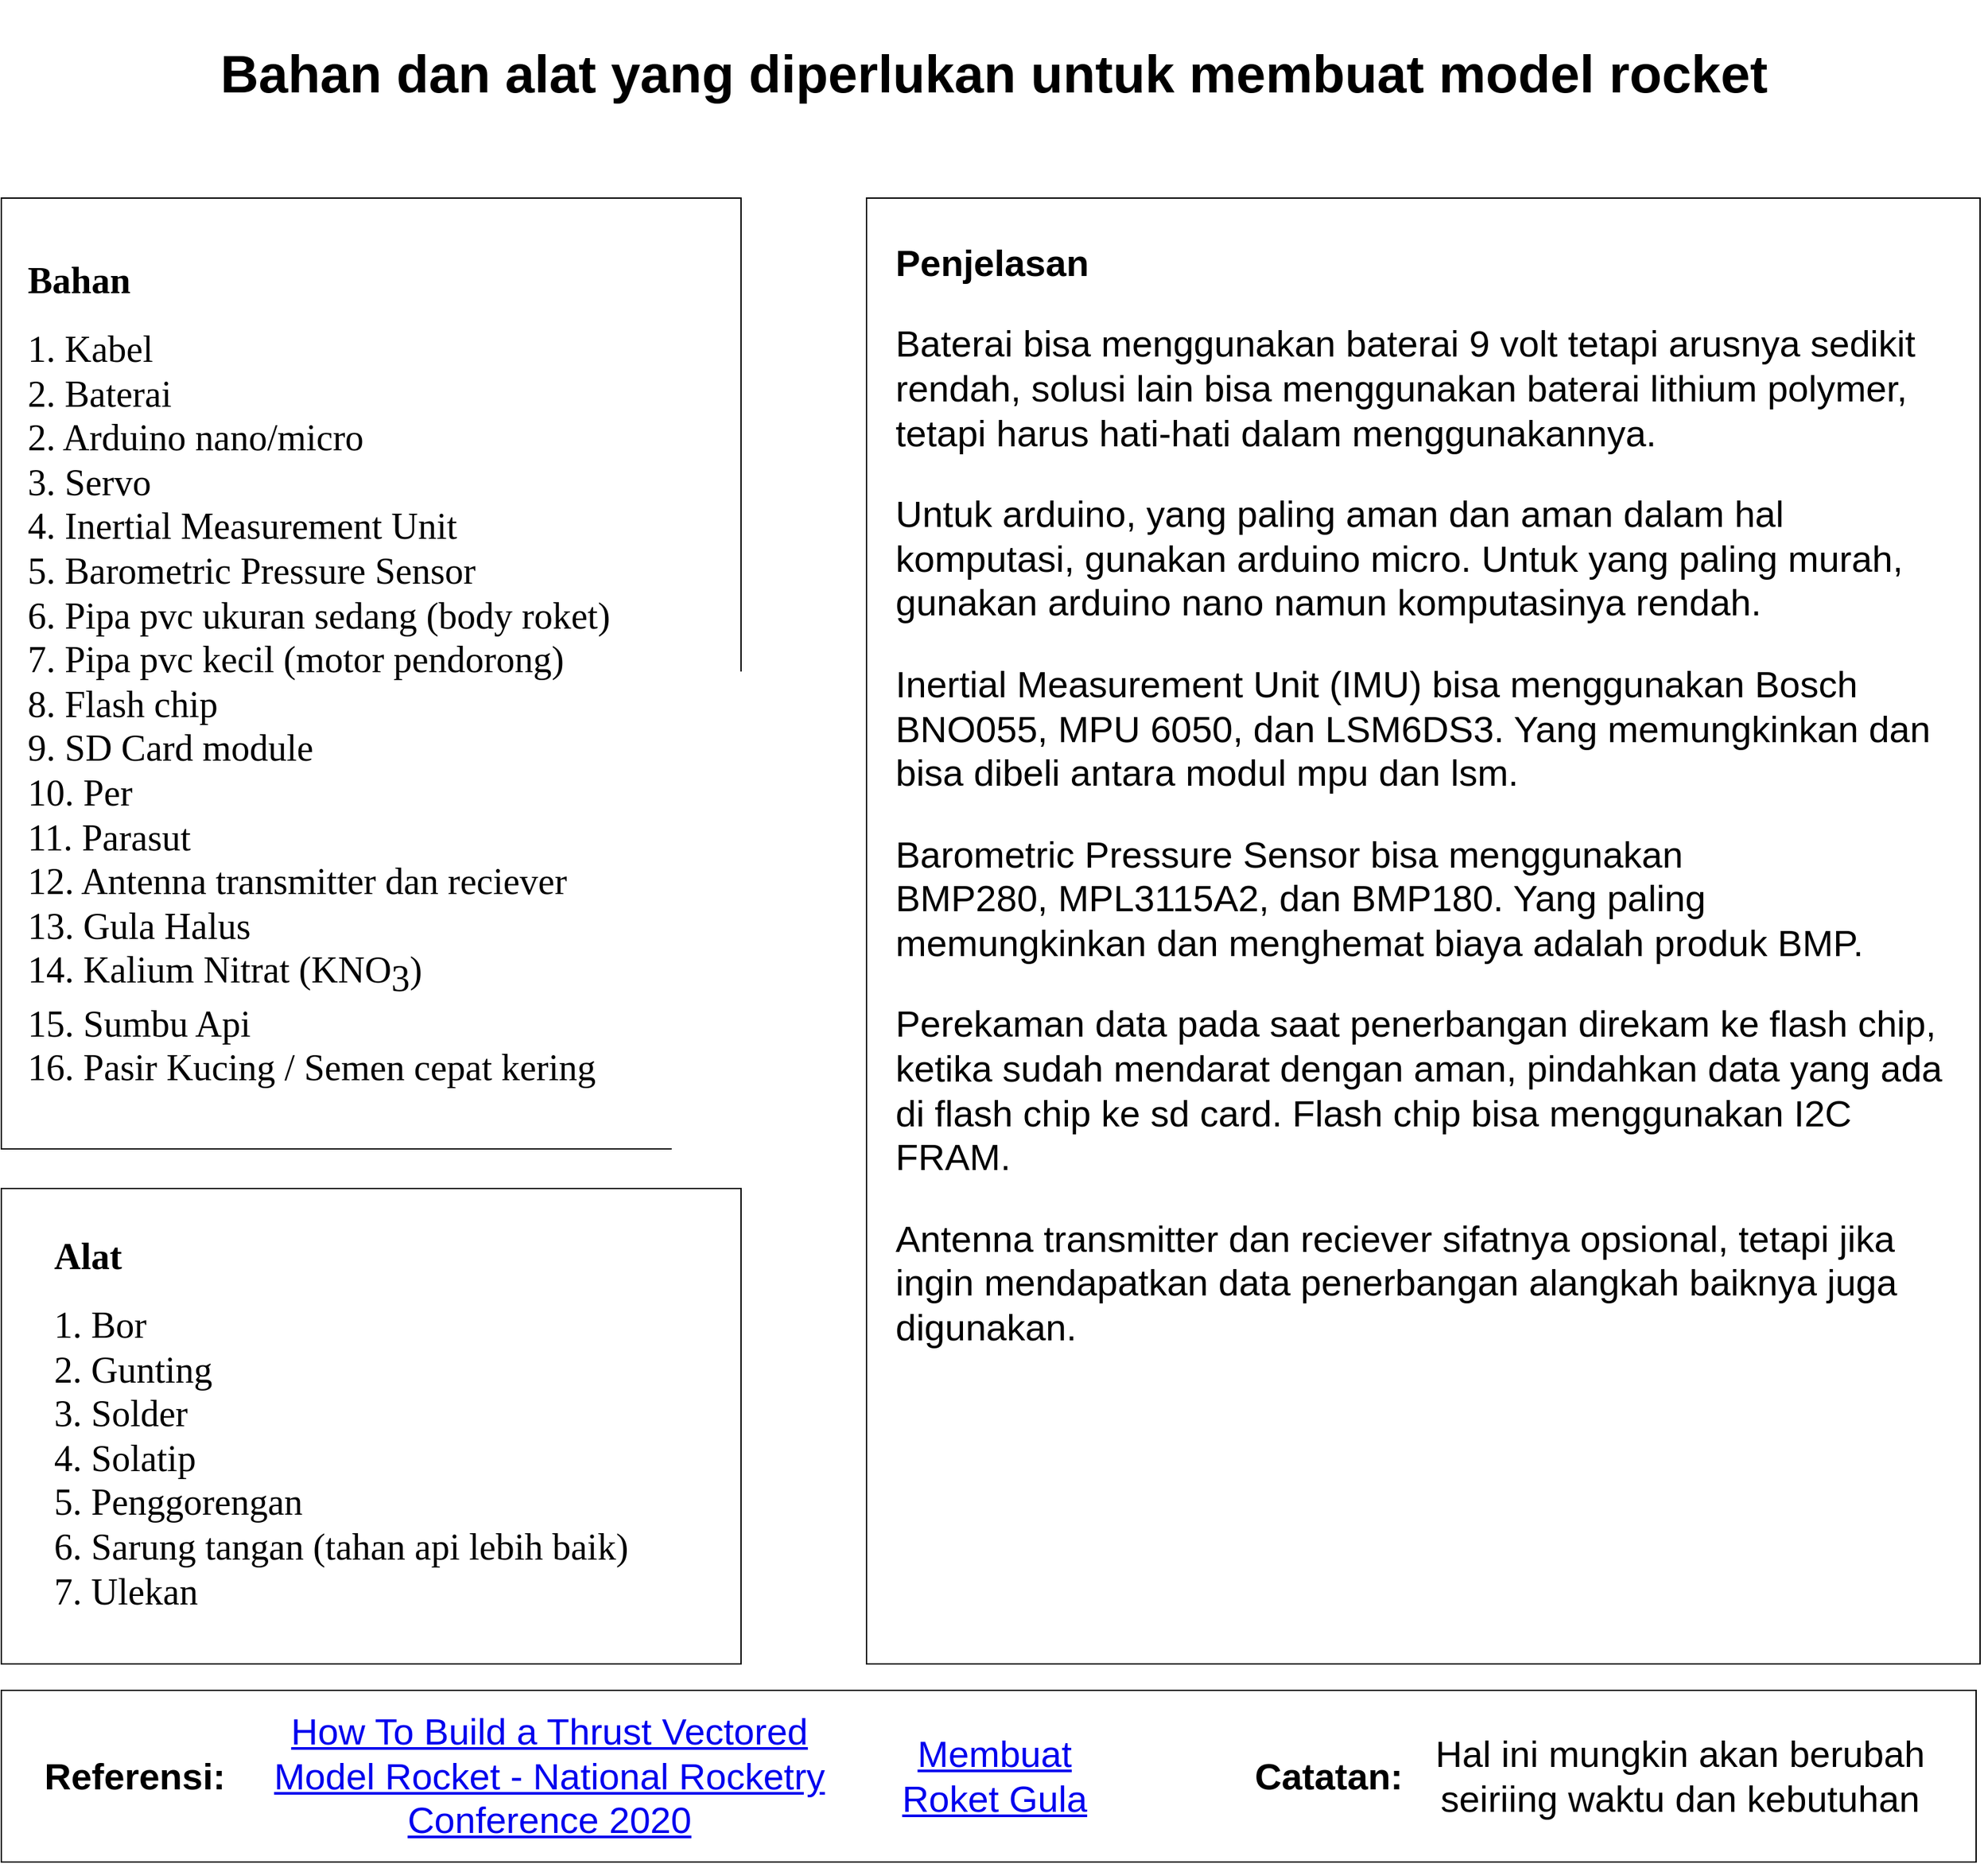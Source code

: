 <mxfile version="16.0.2" type="device"><diagram id="wtUIgbX0hFI2VIPPw16o" name="Alat dan Bahan"><mxGraphModel dx="1387" dy="3988" grid="1" gridSize="10" guides="1" tooltips="1" connect="1" arrows="1" fold="1" page="1" pageScale="1" pageWidth="850" pageHeight="1500" math="0" shadow="0"><root><object label="" id="0"><mxCell/></object><mxCell id="1" parent="0"/><mxCell id="3TGmRIkoyjKR4rFy1znx-1" value="" style="rounded=0;whiteSpace=wrap;html=1;fontSize=28;" parent="1" vertex="1"><mxGeometry x="145" y="-2790" width="560" height="720" as="geometry"/></mxCell><mxCell id="3TGmRIkoyjKR4rFy1znx-2" value="&lt;h2&gt;&lt;font style=&quot;font-size: 40px&quot;&gt;Bahan dan alat yang diperlukan untuk membuat model rocket&lt;/font&gt;&lt;/h2&gt;" style="text;html=1;strokeColor=none;fillColor=none;align=center;verticalAlign=middle;whiteSpace=wrap;rounded=0;" parent="1" vertex="1"><mxGeometry x="145" y="-2940" width="1503" height="110" as="geometry"/></mxCell><mxCell id="3TGmRIkoyjKR4rFy1znx-4" value="&lt;h1 style=&quot;font-size: 28px&quot;&gt;Bahan&lt;/h1&gt;&lt;div style=&quot;font-size: 28px&quot;&gt;1. Kabel&lt;/div&gt;&lt;div style=&quot;font-size: 28px&quot;&gt;2. Baterai&lt;/div&gt;&lt;div style=&quot;font-size: 28px&quot;&gt;2. Arduino nano/micro&lt;/div&gt;&lt;div style=&quot;font-size: 28px&quot;&gt;3. Servo&lt;/div&gt;&lt;div style=&quot;font-size: 28px&quot;&gt;4. Inertial Measurement Unit&lt;/div&gt;&lt;div style=&quot;font-size: 28px&quot;&gt;5. Barometric Pressure Sensor&lt;/div&gt;&lt;div style=&quot;font-size: 28px&quot;&gt;6. Pipa pvc ukuran sedang (body roket)&lt;/div&gt;&lt;div style=&quot;font-size: 28px&quot;&gt;7. Pipa pvc kecil (motor pendorong)&lt;/div&gt;&lt;div style=&quot;font-size: 28px&quot;&gt;8. Flash chip&lt;/div&gt;&lt;div style=&quot;font-size: 28px&quot;&gt;9. SD Card module&lt;/div&gt;&lt;div style=&quot;font-size: 28px&quot;&gt;10. Per&lt;/div&gt;&lt;div style=&quot;font-size: 28px&quot;&gt;11. Parasut&lt;/div&gt;&lt;div style=&quot;font-size: 28px&quot;&gt;12. Antenna transmitter dan reciever&lt;/div&gt;&lt;div style=&quot;font-size: 28px&quot;&gt;13. Gula Halus&lt;/div&gt;&lt;div style=&quot;font-size: 28px&quot;&gt;14. Kalium Nitrat&amp;nbsp;&lt;span style=&quot;font-family: inherit ; font-style: inherit ; font-weight: inherit ; font-size: 28px&quot;&gt;(KNO&lt;/span&gt;&lt;sub style=&quot;background: none ; font-family: inherit ; font-style: inherit ; font-variant: inherit ; font-weight: inherit ; margin: 0px ; padding: 0px ; border: 0px ; font-stretch: inherit ; line-height: inherit ; font-size: 28px&quot;&gt;3&lt;/sub&gt;&lt;span style=&quot;font-family: inherit ; font-style: inherit ; font-weight: inherit ; font-size: 28px&quot;&gt;)&lt;/span&gt;&lt;/div&gt;&lt;div style=&quot;font-size: 28px&quot;&gt;&lt;span style=&quot;font-size: 28px&quot;&gt;15. Sumbu Api&lt;/span&gt;&lt;/div&gt;&lt;div style=&quot;font-size: 28px&quot;&gt;16. Pasir Kucing / Semen cepat kering&lt;/div&gt;" style="text;html=1;strokeColor=none;fillColor=none;spacing=5;spacingTop=-20;whiteSpace=wrap;overflow=hidden;rounded=0;fontFamily=Times New Roman;fontSize=28;" parent="1" vertex="1"><mxGeometry x="160" y="-2753" width="530" height="646" as="geometry"/></mxCell><mxCell id="3TGmRIkoyjKR4rFy1znx-7" value="" style="rounded=0;whiteSpace=wrap;html=1;fontSize=28;" parent="1" vertex="1"><mxGeometry x="145" y="-2040" width="560" height="360" as="geometry"/></mxCell><mxCell id="3TGmRIkoyjKR4rFy1znx-8" value="&lt;h1 style=&quot;font-size: 28px;&quot;&gt;&lt;span style=&quot;font-size: 28px;&quot;&gt;Alat&lt;/span&gt;&lt;/h1&gt;&lt;div style=&quot;font-size: 28px;&quot;&gt;1. Bor&lt;/div&gt;&lt;div style=&quot;font-size: 28px;&quot;&gt;2. Gunting&lt;/div&gt;&lt;div style=&quot;font-size: 28px;&quot;&gt;3. Solder&lt;/div&gt;&lt;div style=&quot;font-size: 28px;&quot;&gt;4. Solatip&lt;/div&gt;&lt;div style=&quot;font-size: 28px;&quot;&gt;5. Penggorengan&lt;/div&gt;&lt;div style=&quot;font-size: 28px;&quot;&gt;6. Sarung tangan (tahan api lebih baik)&lt;/div&gt;&lt;div style=&quot;font-size: 28px;&quot;&gt;7. Ulekan&lt;/div&gt;" style="text;html=1;strokeColor=none;fillColor=none;spacing=5;spacingTop=-20;whiteSpace=wrap;overflow=hidden;rounded=0;fontFamily=Times New Roman;strokeWidth=3;perimeterSpacing=3;fontSize=28;" parent="1" vertex="1"><mxGeometry x="180" y="-2013.75" width="490" height="307.5" as="geometry"/></mxCell><mxCell id="ro2Hcs-u7SJIb3lr3Ub5-2" value="" style="rounded=0;whiteSpace=wrap;html=1;fontSize=28;" parent="1" vertex="1"><mxGeometry x="800" y="-2790" width="843" height="1110" as="geometry"/></mxCell><mxCell id="ro2Hcs-u7SJIb3lr3Ub5-3" value="&lt;h1 style=&quot;font-size: 28px&quot;&gt;Penjelasan&lt;/h1&gt;&lt;p style=&quot;font-size: 28px&quot;&gt;Baterai bisa menggunakan baterai 9 volt tetapi arusnya sedikit rendah, solusi lain bisa menggunakan baterai lithium polymer, tetapi harus hati-hati dalam menggunakannya.&lt;/p&gt;&lt;p style=&quot;font-size: 28px&quot;&gt;&lt;span&gt;Untuk arduino, yang paling aman dan aman dalam hal komputasi, gunakan arduino micro. Untuk yang paling murah, gunakan arduino nano namun komputasinya rendah.&lt;/span&gt;&lt;br&gt;&lt;/p&gt;&lt;p style=&quot;font-size: 28px&quot;&gt;Inertial Measurement Unit (IMU) bisa menggunakan Bosch BNO055,&amp;nbsp;MPU 6050, dan LSM6DS3. Yang memungkinkan dan bisa dibeli antara modul mpu dan lsm.&lt;/p&gt;&lt;p style=&quot;font-size: 28px&quot;&gt;Barometric Pressure Sensor bisa menggunakan BMP280,&amp;nbsp;MPL3115A2, dan&amp;nbsp;BMP180. Yang paling memungkinkan dan menghemat biaya adalah produk BMP.&lt;/p&gt;&lt;p style=&quot;font-size: 28px&quot;&gt;Perekaman data pada saat penerbangan direkam ke flash chip, ketika sudah mendarat dengan aman, pindahkan data yang ada di flash chip ke sd card. Flash chip bisa menggunakan I2C FRAM.&lt;/p&gt;&lt;p style=&quot;font-size: 28px&quot;&gt;Antenna transmitter dan reciever sifatnya opsional, tetapi jika ingin mendapatkan data penerbangan alangkah baiknya juga digunakan.&lt;/p&gt;" style="text;html=1;strokeColor=none;fillColor=none;spacing=5;spacingTop=-20;whiteSpace=wrap;overflow=hidden;rounded=0;fontSize=28;" parent="1" vertex="1"><mxGeometry x="816.5" y="-2766" width="810" height="1062" as="geometry"/></mxCell><mxCell id="bvo6GqmarZKkdSoI2W_r-1" value="" style="rounded=0;whiteSpace=wrap;html=1;" vertex="1" parent="1"><mxGeometry x="145" y="-1660" width="1495" height="130" as="geometry"/></mxCell><mxCell id="bvo6GqmarZKkdSoI2W_r-3" value="&lt;span style=&quot;font-size: 28px&quot;&gt;&lt;b&gt;Referensi:&amp;nbsp;&lt;/b&gt;&lt;/span&gt;" style="text;html=1;strokeColor=none;fillColor=none;align=center;verticalAlign=middle;whiteSpace=wrap;rounded=0;" vertex="1" parent="1"><mxGeometry x="180" y="-1610" width="140" height="30" as="geometry"/></mxCell><mxCell id="bvo6GqmarZKkdSoI2W_r-4" value="&lt;a href=&quot;https://www.youtube.com/watch?v=4cw9K9yuIyU&quot;&gt;How To Build a Thrust Vectored Model Rocket - National Rocketry Conference 2020&lt;/a&gt;" style="text;html=1;strokeColor=none;fillColor=none;align=center;verticalAlign=middle;whiteSpace=wrap;rounded=0;fontSize=28;" vertex="1" parent="1"><mxGeometry x="340" y="-1655" width="440" height="120" as="geometry"/></mxCell><mxCell id="bvo6GqmarZKkdSoI2W_r-6" value="&lt;a href=&quot;https://id.wikihow.com/Membuat-Roket-Gula&quot;&gt;Membuat Roket Gula&lt;/a&gt;" style="text;html=1;strokeColor=none;fillColor=none;align=center;verticalAlign=middle;whiteSpace=wrap;rounded=0;fontSize=28;" vertex="1" parent="1"><mxGeometry x="819.75" y="-1650" width="153.5" height="110" as="geometry"/></mxCell><mxCell id="bvo6GqmarZKkdSoI2W_r-8" value="&lt;span style=&quot;font-size: 28px&quot;&gt;&lt;b&gt;Catatan:&lt;/b&gt;&lt;/span&gt;" style="text;html=1;strokeColor=none;fillColor=none;align=center;verticalAlign=middle;whiteSpace=wrap;rounded=0;" vertex="1" parent="1"><mxGeometry x="1080" y="-1610" width="140" height="30" as="geometry"/></mxCell><mxCell id="bvo6GqmarZKkdSoI2W_r-9" value="Hal ini mungkin akan berubah seiriing waktu dan kebutuhan" style="text;html=1;strokeColor=none;fillColor=none;align=center;verticalAlign=middle;whiteSpace=wrap;rounded=0;fontSize=28;" vertex="1" parent="1"><mxGeometry x="1220" y="-1640" width="392" height="90" as="geometry"/></mxCell></root></mxGraphModel></diagram></mxfile>